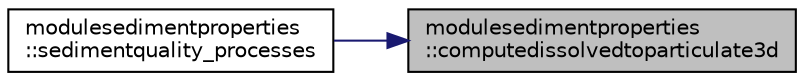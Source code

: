 digraph "modulesedimentproperties::computedissolvedtoparticulate3d"
{
 // LATEX_PDF_SIZE
  edge [fontname="Helvetica",fontsize="10",labelfontname="Helvetica",labelfontsize="10"];
  node [fontname="Helvetica",fontsize="10",shape=record];
  rankdir="RL";
  Node1 [label="modulesedimentproperties\l::computedissolvedtoparticulate3d",height=0.2,width=0.4,color="black", fillcolor="grey75", style="filled", fontcolor="black",tooltip=" "];
  Node1 -> Node2 [dir="back",color="midnightblue",fontsize="10",style="solid",fontname="Helvetica"];
  Node2 [label="modulesedimentproperties\l::sedimentquality_processes",height=0.2,width=0.4,color="black", fillcolor="white", style="filled",URL="$namespacemodulesedimentproperties.html#a226feff76b7adff9c39d5d0b84ea662e",tooltip=" "];
}
